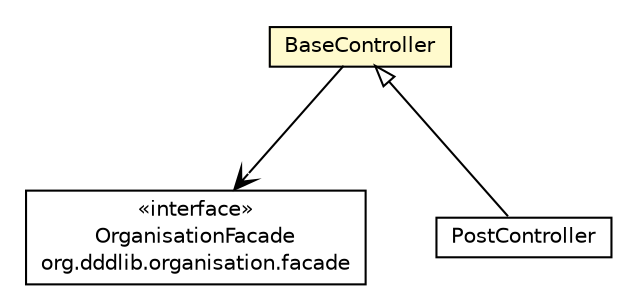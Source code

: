 #!/usr/local/bin/dot
#
# Class diagram 
# Generated by UMLGraph version R5_6_6-8-g8d7759 (http://www.umlgraph.org/)
#

digraph G {
	edge [fontname="Helvetica",fontsize=10,labelfontname="Helvetica",labelfontsize=10];
	node [fontname="Helvetica",fontsize=10,shape=plaintext];
	nodesep=0.25;
	ranksep=0.5;
	// org.dddlib.organisation.facade.OrganisationFacade
	c25154 [label=<<table title="org.dddlib.organisation.facade.OrganisationFacade" border="0" cellborder="1" cellspacing="0" cellpadding="2" port="p" href="../../facade/OrganisationFacade.html">
		<tr><td><table border="0" cellspacing="0" cellpadding="1">
<tr><td align="center" balign="center"> &#171;interface&#187; </td></tr>
<tr><td align="center" balign="center"> OrganisationFacade </td></tr>
<tr><td align="center" balign="center"> org.dddlib.organisation.facade </td></tr>
		</table></td></tr>
		</table>>, URL="../../facade/OrganisationFacade.html", fontname="Helvetica", fontcolor="black", fontsize=10.0];
	// org.dddlib.organisation.webapp.controller.PostController
	c25158 [label=<<table title="org.dddlib.organisation.webapp.controller.PostController" border="0" cellborder="1" cellspacing="0" cellpadding="2" port="p" href="./PostController.html">
		<tr><td><table border="0" cellspacing="0" cellpadding="1">
<tr><td align="center" balign="center"> PostController </td></tr>
		</table></td></tr>
		</table>>, URL="./PostController.html", fontname="Helvetica", fontcolor="black", fontsize=10.0];
	// org.dddlib.organisation.webapp.controller.BaseController
	c25159 [label=<<table title="org.dddlib.organisation.webapp.controller.BaseController" border="0" cellborder="1" cellspacing="0" cellpadding="2" port="p" bgcolor="lemonChiffon" href="./BaseController.html">
		<tr><td><table border="0" cellspacing="0" cellpadding="1">
<tr><td align="center" balign="center"> BaseController </td></tr>
		</table></td></tr>
		</table>>, URL="./BaseController.html", fontname="Helvetica", fontcolor="black", fontsize=10.0];
	//org.dddlib.organisation.webapp.controller.PostController extends org.dddlib.organisation.webapp.controller.BaseController
	c25159:p -> c25158:p [dir=back,arrowtail=empty];
	// org.dddlib.organisation.webapp.controller.BaseController NAVASSOC org.dddlib.organisation.facade.OrganisationFacade
	c25159:p -> c25154:p [taillabel="", label=" "headlabel="", fontname="Helvetica", fontcolor="black", fontsize=10.0, color="black", arrowhead=open];
}

